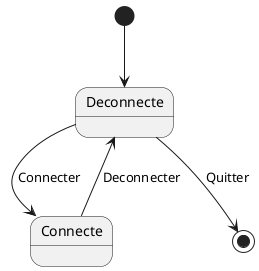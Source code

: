 @startuml Session

[*] --> Deconnecte
Deconnecte --> Connecte : Connecter
Connecte --> Deconnecte : Deconnecter
Deconnecte --> [*] : Quitter

@enduml